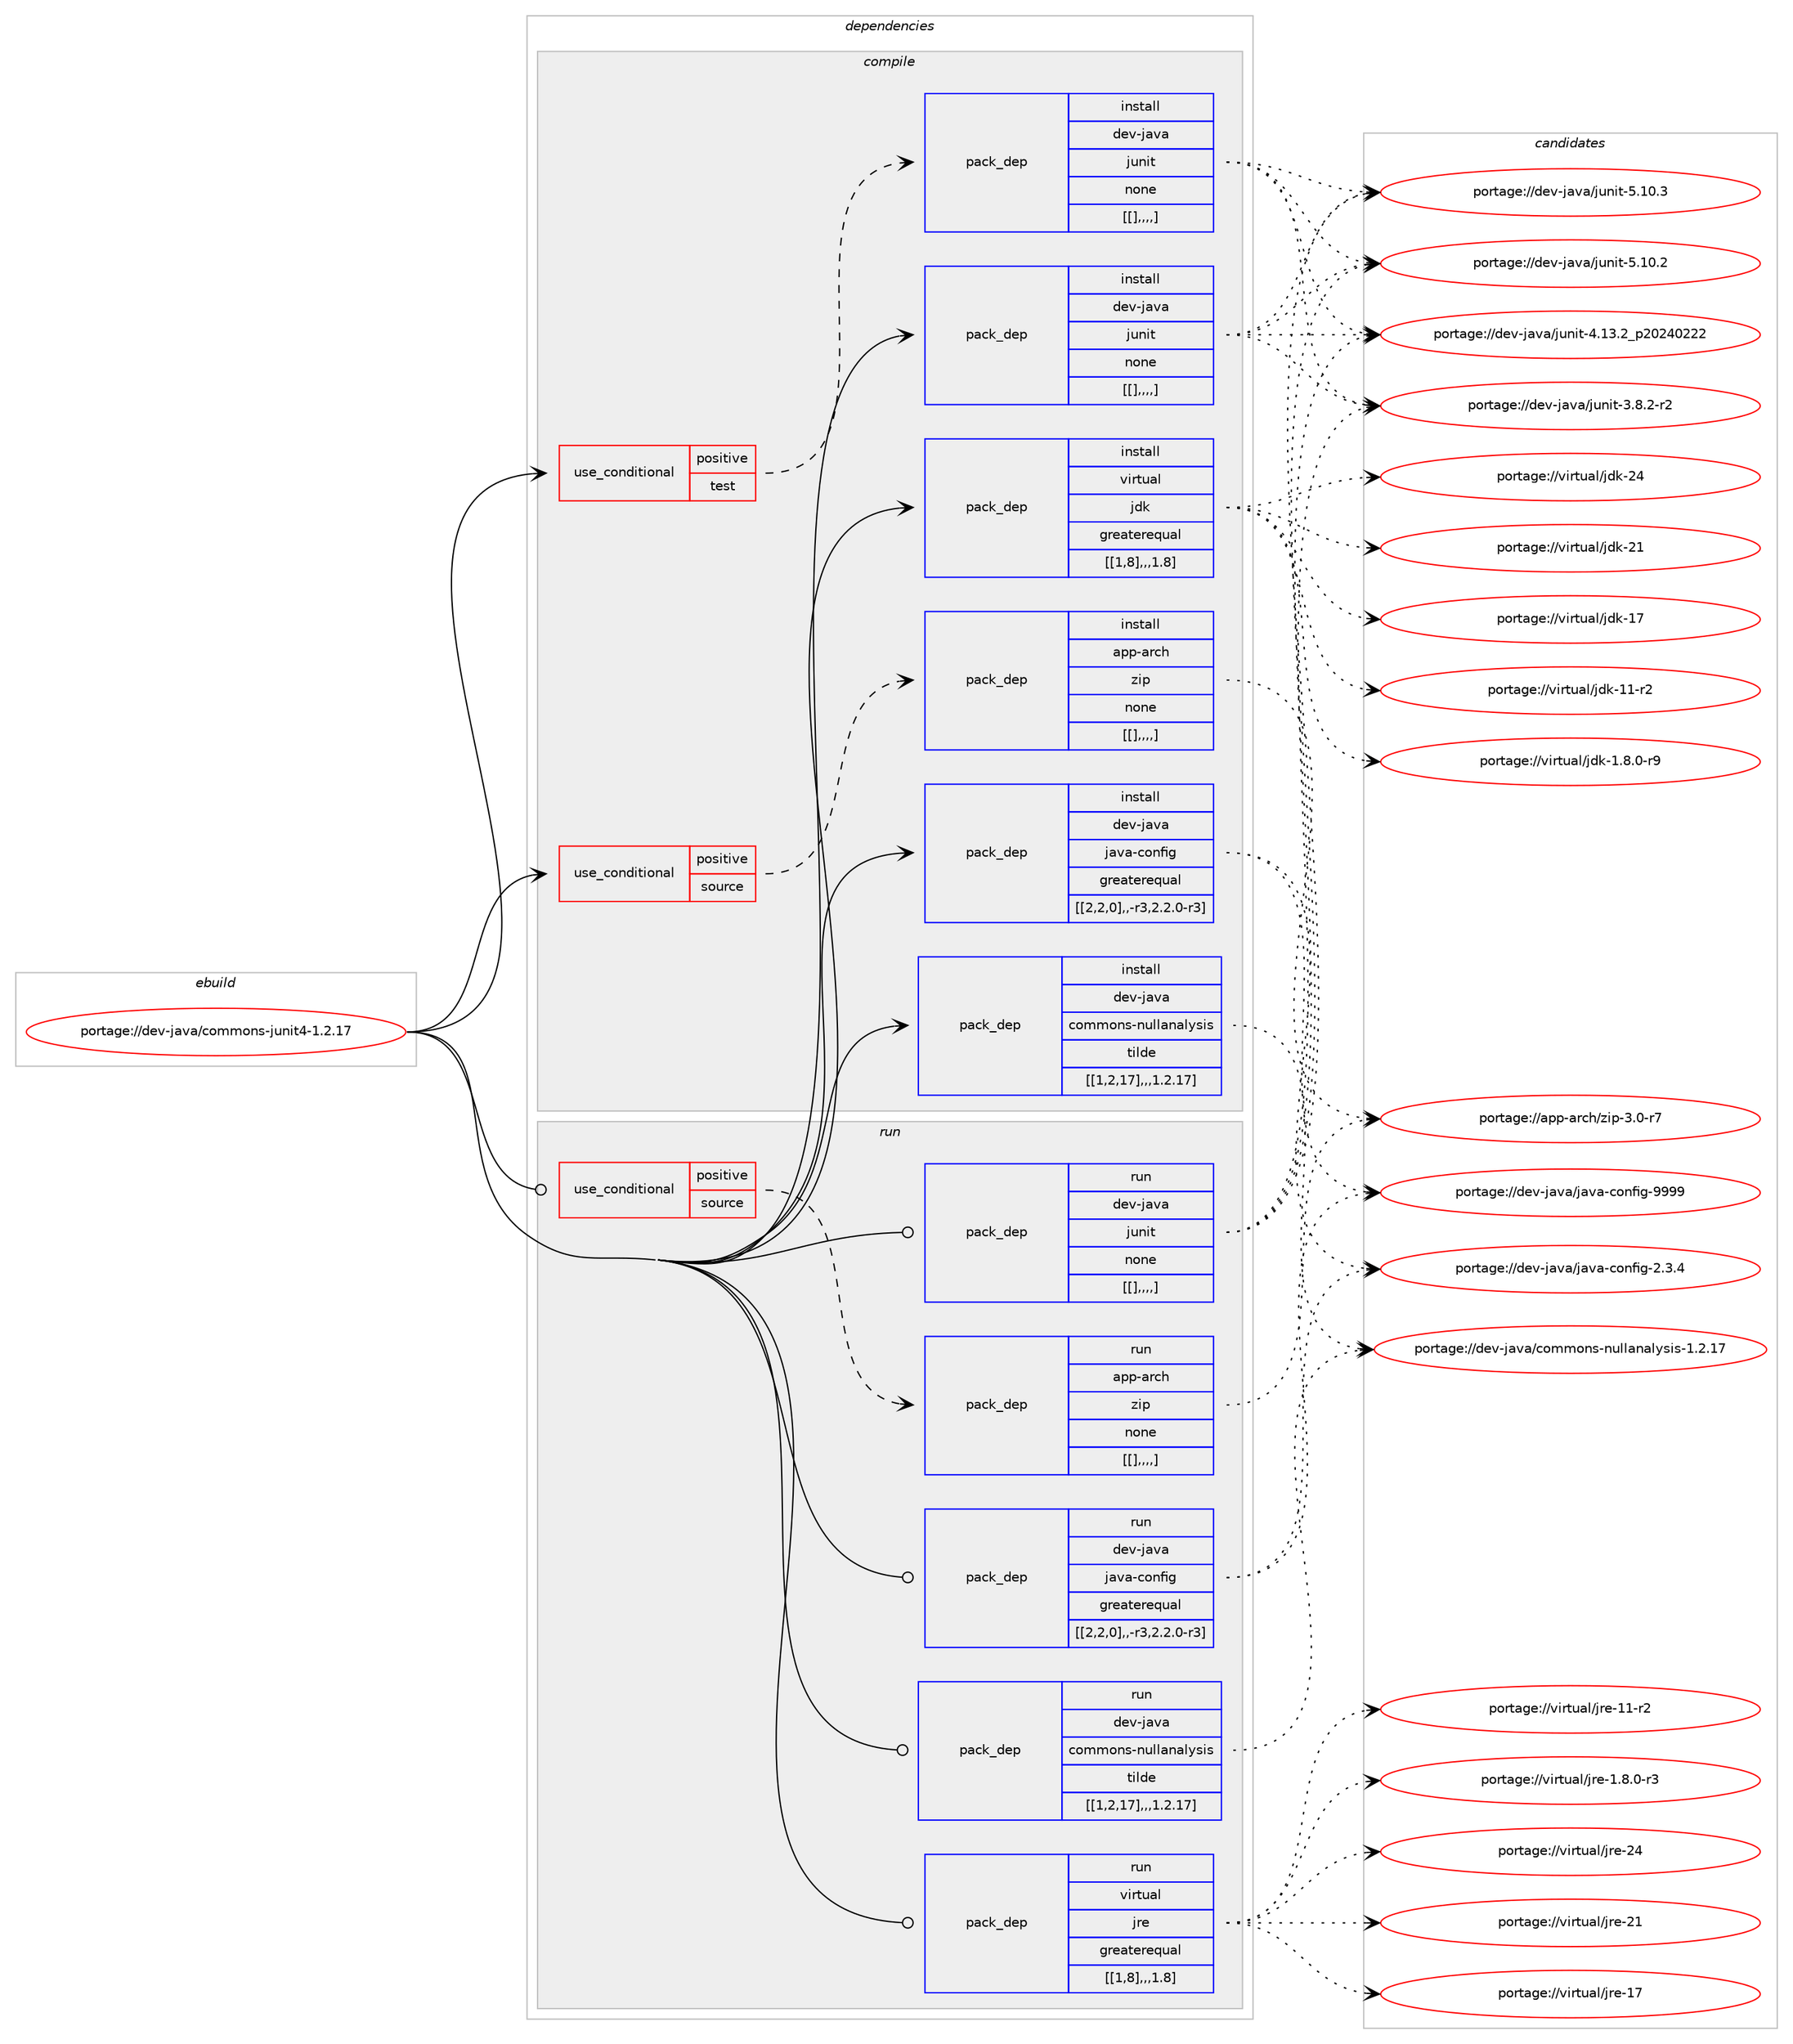 digraph prolog {

# *************
# Graph options
# *************

newrank=true;
concentrate=true;
compound=true;
graph [rankdir=LR,fontname=Helvetica,fontsize=10,ranksep=1.5];#, ranksep=2.5, nodesep=0.2];
edge  [arrowhead=vee];
node  [fontname=Helvetica,fontsize=10];

# **********
# The ebuild
# **********

subgraph cluster_leftcol {
color=gray;
label=<<i>ebuild</i>>;
id [label="portage://dev-java/commons-junit4-1.2.17", color=red, width=4, href="../dev-java/commons-junit4-1.2.17.svg"];
}

# ****************
# The dependencies
# ****************

subgraph cluster_midcol {
color=gray;
label=<<i>dependencies</i>>;
subgraph cluster_compile {
fillcolor="#eeeeee";
style=filled;
label=<<i>compile</i>>;
subgraph cond22030 {
dependency93883 [label=<<TABLE BORDER="0" CELLBORDER="1" CELLSPACING="0" CELLPADDING="4"><TR><TD ROWSPAN="3" CELLPADDING="10">use_conditional</TD></TR><TR><TD>positive</TD></TR><TR><TD>source</TD></TR></TABLE>>, shape=none, color=red];
subgraph pack70802 {
dependency93884 [label=<<TABLE BORDER="0" CELLBORDER="1" CELLSPACING="0" CELLPADDING="4" WIDTH="220"><TR><TD ROWSPAN="6" CELLPADDING="30">pack_dep</TD></TR><TR><TD WIDTH="110">install</TD></TR><TR><TD>app-arch</TD></TR><TR><TD>zip</TD></TR><TR><TD>none</TD></TR><TR><TD>[[],,,,]</TD></TR></TABLE>>, shape=none, color=blue];
}
dependency93883:e -> dependency93884:w [weight=20,style="dashed",arrowhead="vee"];
}
id:e -> dependency93883:w [weight=20,style="solid",arrowhead="vee"];
subgraph cond22031 {
dependency93885 [label=<<TABLE BORDER="0" CELLBORDER="1" CELLSPACING="0" CELLPADDING="4"><TR><TD ROWSPAN="3" CELLPADDING="10">use_conditional</TD></TR><TR><TD>positive</TD></TR><TR><TD>test</TD></TR></TABLE>>, shape=none, color=red];
subgraph pack70803 {
dependency93886 [label=<<TABLE BORDER="0" CELLBORDER="1" CELLSPACING="0" CELLPADDING="4" WIDTH="220"><TR><TD ROWSPAN="6" CELLPADDING="30">pack_dep</TD></TR><TR><TD WIDTH="110">install</TD></TR><TR><TD>dev-java</TD></TR><TR><TD>junit</TD></TR><TR><TD>none</TD></TR><TR><TD>[[],,,,]</TD></TR></TABLE>>, shape=none, color=blue];
}
dependency93885:e -> dependency93886:w [weight=20,style="dashed",arrowhead="vee"];
}
id:e -> dependency93885:w [weight=20,style="solid",arrowhead="vee"];
subgraph pack70804 {
dependency93887 [label=<<TABLE BORDER="0" CELLBORDER="1" CELLSPACING="0" CELLPADDING="4" WIDTH="220"><TR><TD ROWSPAN="6" CELLPADDING="30">pack_dep</TD></TR><TR><TD WIDTH="110">install</TD></TR><TR><TD>dev-java</TD></TR><TR><TD>commons-nullanalysis</TD></TR><TR><TD>tilde</TD></TR><TR><TD>[[1,2,17],,,1.2.17]</TD></TR></TABLE>>, shape=none, color=blue];
}
id:e -> dependency93887:w [weight=20,style="solid",arrowhead="vee"];
subgraph pack70805 {
dependency93888 [label=<<TABLE BORDER="0" CELLBORDER="1" CELLSPACING="0" CELLPADDING="4" WIDTH="220"><TR><TD ROWSPAN="6" CELLPADDING="30">pack_dep</TD></TR><TR><TD WIDTH="110">install</TD></TR><TR><TD>dev-java</TD></TR><TR><TD>java-config</TD></TR><TR><TD>greaterequal</TD></TR><TR><TD>[[2,2,0],,-r3,2.2.0-r3]</TD></TR></TABLE>>, shape=none, color=blue];
}
id:e -> dependency93888:w [weight=20,style="solid",arrowhead="vee"];
subgraph pack70806 {
dependency93889 [label=<<TABLE BORDER="0" CELLBORDER="1" CELLSPACING="0" CELLPADDING="4" WIDTH="220"><TR><TD ROWSPAN="6" CELLPADDING="30">pack_dep</TD></TR><TR><TD WIDTH="110">install</TD></TR><TR><TD>dev-java</TD></TR><TR><TD>junit</TD></TR><TR><TD>none</TD></TR><TR><TD>[[],,,,]</TD></TR></TABLE>>, shape=none, color=blue];
}
id:e -> dependency93889:w [weight=20,style="solid",arrowhead="vee"];
subgraph pack70807 {
dependency93890 [label=<<TABLE BORDER="0" CELLBORDER="1" CELLSPACING="0" CELLPADDING="4" WIDTH="220"><TR><TD ROWSPAN="6" CELLPADDING="30">pack_dep</TD></TR><TR><TD WIDTH="110">install</TD></TR><TR><TD>virtual</TD></TR><TR><TD>jdk</TD></TR><TR><TD>greaterequal</TD></TR><TR><TD>[[1,8],,,1.8]</TD></TR></TABLE>>, shape=none, color=blue];
}
id:e -> dependency93890:w [weight=20,style="solid",arrowhead="vee"];
}
subgraph cluster_compileandrun {
fillcolor="#eeeeee";
style=filled;
label=<<i>compile and run</i>>;
}
subgraph cluster_run {
fillcolor="#eeeeee";
style=filled;
label=<<i>run</i>>;
subgraph cond22032 {
dependency93891 [label=<<TABLE BORDER="0" CELLBORDER="1" CELLSPACING="0" CELLPADDING="4"><TR><TD ROWSPAN="3" CELLPADDING="10">use_conditional</TD></TR><TR><TD>positive</TD></TR><TR><TD>source</TD></TR></TABLE>>, shape=none, color=red];
subgraph pack70808 {
dependency93892 [label=<<TABLE BORDER="0" CELLBORDER="1" CELLSPACING="0" CELLPADDING="4" WIDTH="220"><TR><TD ROWSPAN="6" CELLPADDING="30">pack_dep</TD></TR><TR><TD WIDTH="110">run</TD></TR><TR><TD>app-arch</TD></TR><TR><TD>zip</TD></TR><TR><TD>none</TD></TR><TR><TD>[[],,,,]</TD></TR></TABLE>>, shape=none, color=blue];
}
dependency93891:e -> dependency93892:w [weight=20,style="dashed",arrowhead="vee"];
}
id:e -> dependency93891:w [weight=20,style="solid",arrowhead="odot"];
subgraph pack70809 {
dependency93893 [label=<<TABLE BORDER="0" CELLBORDER="1" CELLSPACING="0" CELLPADDING="4" WIDTH="220"><TR><TD ROWSPAN="6" CELLPADDING="30">pack_dep</TD></TR><TR><TD WIDTH="110">run</TD></TR><TR><TD>dev-java</TD></TR><TR><TD>commons-nullanalysis</TD></TR><TR><TD>tilde</TD></TR><TR><TD>[[1,2,17],,,1.2.17]</TD></TR></TABLE>>, shape=none, color=blue];
}
id:e -> dependency93893:w [weight=20,style="solid",arrowhead="odot"];
subgraph pack70810 {
dependency93894 [label=<<TABLE BORDER="0" CELLBORDER="1" CELLSPACING="0" CELLPADDING="4" WIDTH="220"><TR><TD ROWSPAN="6" CELLPADDING="30">pack_dep</TD></TR><TR><TD WIDTH="110">run</TD></TR><TR><TD>dev-java</TD></TR><TR><TD>java-config</TD></TR><TR><TD>greaterequal</TD></TR><TR><TD>[[2,2,0],,-r3,2.2.0-r3]</TD></TR></TABLE>>, shape=none, color=blue];
}
id:e -> dependency93894:w [weight=20,style="solid",arrowhead="odot"];
subgraph pack70811 {
dependency93895 [label=<<TABLE BORDER="0" CELLBORDER="1" CELLSPACING="0" CELLPADDING="4" WIDTH="220"><TR><TD ROWSPAN="6" CELLPADDING="30">pack_dep</TD></TR><TR><TD WIDTH="110">run</TD></TR><TR><TD>dev-java</TD></TR><TR><TD>junit</TD></TR><TR><TD>none</TD></TR><TR><TD>[[],,,,]</TD></TR></TABLE>>, shape=none, color=blue];
}
id:e -> dependency93895:w [weight=20,style="solid",arrowhead="odot"];
subgraph pack70812 {
dependency93896 [label=<<TABLE BORDER="0" CELLBORDER="1" CELLSPACING="0" CELLPADDING="4" WIDTH="220"><TR><TD ROWSPAN="6" CELLPADDING="30">pack_dep</TD></TR><TR><TD WIDTH="110">run</TD></TR><TR><TD>virtual</TD></TR><TR><TD>jre</TD></TR><TR><TD>greaterequal</TD></TR><TR><TD>[[1,8],,,1.8]</TD></TR></TABLE>>, shape=none, color=blue];
}
id:e -> dependency93896:w [weight=20,style="solid",arrowhead="odot"];
}
}

# **************
# The candidates
# **************

subgraph cluster_choices {
rank=same;
color=gray;
label=<<i>candidates</i>>;

subgraph choice70802 {
color=black;
nodesep=1;
choice9711211245971149910447122105112455146484511455 [label="portage://app-arch/zip-3.0-r7", color=red, width=4,href="../app-arch/zip-3.0-r7.svg"];
dependency93884:e -> choice9711211245971149910447122105112455146484511455:w [style=dotted,weight="100"];
}
subgraph choice70803 {
color=black;
nodesep=1;
choice1001011184510697118974710611711010511645534649484651 [label="portage://dev-java/junit-5.10.3", color=red, width=4,href="../dev-java/junit-5.10.3.svg"];
choice1001011184510697118974710611711010511645534649484650 [label="portage://dev-java/junit-5.10.2", color=red, width=4,href="../dev-java/junit-5.10.2.svg"];
choice1001011184510697118974710611711010511645524649514650951125048505248505050 [label="portage://dev-java/junit-4.13.2_p20240222", color=red, width=4,href="../dev-java/junit-4.13.2_p20240222.svg"];
choice100101118451069711897471061171101051164551465646504511450 [label="portage://dev-java/junit-3.8.2-r2", color=red, width=4,href="../dev-java/junit-3.8.2-r2.svg"];
dependency93886:e -> choice1001011184510697118974710611711010511645534649484651:w [style=dotted,weight="100"];
dependency93886:e -> choice1001011184510697118974710611711010511645534649484650:w [style=dotted,weight="100"];
dependency93886:e -> choice1001011184510697118974710611711010511645524649514650951125048505248505050:w [style=dotted,weight="100"];
dependency93886:e -> choice100101118451069711897471061171101051164551465646504511450:w [style=dotted,weight="100"];
}
subgraph choice70804 {
color=black;
nodesep=1;
choice100101118451069711897479911110910911111011545110117108108971109710812111510511545494650464955 [label="portage://dev-java/commons-nullanalysis-1.2.17", color=red, width=4,href="../dev-java/commons-nullanalysis-1.2.17.svg"];
dependency93887:e -> choice100101118451069711897479911110910911111011545110117108108971109710812111510511545494650464955:w [style=dotted,weight="100"];
}
subgraph choice70805 {
color=black;
nodesep=1;
choice10010111845106971189747106971189745991111101021051034557575757 [label="portage://dev-java/java-config-9999", color=red, width=4,href="../dev-java/java-config-9999.svg"];
choice1001011184510697118974710697118974599111110102105103455046514652 [label="portage://dev-java/java-config-2.3.4", color=red, width=4,href="../dev-java/java-config-2.3.4.svg"];
dependency93888:e -> choice10010111845106971189747106971189745991111101021051034557575757:w [style=dotted,weight="100"];
dependency93888:e -> choice1001011184510697118974710697118974599111110102105103455046514652:w [style=dotted,weight="100"];
}
subgraph choice70806 {
color=black;
nodesep=1;
choice1001011184510697118974710611711010511645534649484651 [label="portage://dev-java/junit-5.10.3", color=red, width=4,href="../dev-java/junit-5.10.3.svg"];
choice1001011184510697118974710611711010511645534649484650 [label="portage://dev-java/junit-5.10.2", color=red, width=4,href="../dev-java/junit-5.10.2.svg"];
choice1001011184510697118974710611711010511645524649514650951125048505248505050 [label="portage://dev-java/junit-4.13.2_p20240222", color=red, width=4,href="../dev-java/junit-4.13.2_p20240222.svg"];
choice100101118451069711897471061171101051164551465646504511450 [label="portage://dev-java/junit-3.8.2-r2", color=red, width=4,href="../dev-java/junit-3.8.2-r2.svg"];
dependency93889:e -> choice1001011184510697118974710611711010511645534649484651:w [style=dotted,weight="100"];
dependency93889:e -> choice1001011184510697118974710611711010511645534649484650:w [style=dotted,weight="100"];
dependency93889:e -> choice1001011184510697118974710611711010511645524649514650951125048505248505050:w [style=dotted,weight="100"];
dependency93889:e -> choice100101118451069711897471061171101051164551465646504511450:w [style=dotted,weight="100"];
}
subgraph choice70807 {
color=black;
nodesep=1;
choice1181051141161179710847106100107455052 [label="portage://virtual/jdk-24", color=red, width=4,href="../virtual/jdk-24.svg"];
choice1181051141161179710847106100107455049 [label="portage://virtual/jdk-21", color=red, width=4,href="../virtual/jdk-21.svg"];
choice1181051141161179710847106100107454955 [label="portage://virtual/jdk-17", color=red, width=4,href="../virtual/jdk-17.svg"];
choice11810511411611797108471061001074549494511450 [label="portage://virtual/jdk-11-r2", color=red, width=4,href="../virtual/jdk-11-r2.svg"];
choice11810511411611797108471061001074549465646484511457 [label="portage://virtual/jdk-1.8.0-r9", color=red, width=4,href="../virtual/jdk-1.8.0-r9.svg"];
dependency93890:e -> choice1181051141161179710847106100107455052:w [style=dotted,weight="100"];
dependency93890:e -> choice1181051141161179710847106100107455049:w [style=dotted,weight="100"];
dependency93890:e -> choice1181051141161179710847106100107454955:w [style=dotted,weight="100"];
dependency93890:e -> choice11810511411611797108471061001074549494511450:w [style=dotted,weight="100"];
dependency93890:e -> choice11810511411611797108471061001074549465646484511457:w [style=dotted,weight="100"];
}
subgraph choice70808 {
color=black;
nodesep=1;
choice9711211245971149910447122105112455146484511455 [label="portage://app-arch/zip-3.0-r7", color=red, width=4,href="../app-arch/zip-3.0-r7.svg"];
dependency93892:e -> choice9711211245971149910447122105112455146484511455:w [style=dotted,weight="100"];
}
subgraph choice70809 {
color=black;
nodesep=1;
choice100101118451069711897479911110910911111011545110117108108971109710812111510511545494650464955 [label="portage://dev-java/commons-nullanalysis-1.2.17", color=red, width=4,href="../dev-java/commons-nullanalysis-1.2.17.svg"];
dependency93893:e -> choice100101118451069711897479911110910911111011545110117108108971109710812111510511545494650464955:w [style=dotted,weight="100"];
}
subgraph choice70810 {
color=black;
nodesep=1;
choice10010111845106971189747106971189745991111101021051034557575757 [label="portage://dev-java/java-config-9999", color=red, width=4,href="../dev-java/java-config-9999.svg"];
choice1001011184510697118974710697118974599111110102105103455046514652 [label="portage://dev-java/java-config-2.3.4", color=red, width=4,href="../dev-java/java-config-2.3.4.svg"];
dependency93894:e -> choice10010111845106971189747106971189745991111101021051034557575757:w [style=dotted,weight="100"];
dependency93894:e -> choice1001011184510697118974710697118974599111110102105103455046514652:w [style=dotted,weight="100"];
}
subgraph choice70811 {
color=black;
nodesep=1;
choice1001011184510697118974710611711010511645534649484651 [label="portage://dev-java/junit-5.10.3", color=red, width=4,href="../dev-java/junit-5.10.3.svg"];
choice1001011184510697118974710611711010511645534649484650 [label="portage://dev-java/junit-5.10.2", color=red, width=4,href="../dev-java/junit-5.10.2.svg"];
choice1001011184510697118974710611711010511645524649514650951125048505248505050 [label="portage://dev-java/junit-4.13.2_p20240222", color=red, width=4,href="../dev-java/junit-4.13.2_p20240222.svg"];
choice100101118451069711897471061171101051164551465646504511450 [label="portage://dev-java/junit-3.8.2-r2", color=red, width=4,href="../dev-java/junit-3.8.2-r2.svg"];
dependency93895:e -> choice1001011184510697118974710611711010511645534649484651:w [style=dotted,weight="100"];
dependency93895:e -> choice1001011184510697118974710611711010511645534649484650:w [style=dotted,weight="100"];
dependency93895:e -> choice1001011184510697118974710611711010511645524649514650951125048505248505050:w [style=dotted,weight="100"];
dependency93895:e -> choice100101118451069711897471061171101051164551465646504511450:w [style=dotted,weight="100"];
}
subgraph choice70812 {
color=black;
nodesep=1;
choice1181051141161179710847106114101455052 [label="portage://virtual/jre-24", color=red, width=4,href="../virtual/jre-24.svg"];
choice1181051141161179710847106114101455049 [label="portage://virtual/jre-21", color=red, width=4,href="../virtual/jre-21.svg"];
choice1181051141161179710847106114101454955 [label="portage://virtual/jre-17", color=red, width=4,href="../virtual/jre-17.svg"];
choice11810511411611797108471061141014549494511450 [label="portage://virtual/jre-11-r2", color=red, width=4,href="../virtual/jre-11-r2.svg"];
choice11810511411611797108471061141014549465646484511451 [label="portage://virtual/jre-1.8.0-r3", color=red, width=4,href="../virtual/jre-1.8.0-r3.svg"];
dependency93896:e -> choice1181051141161179710847106114101455052:w [style=dotted,weight="100"];
dependency93896:e -> choice1181051141161179710847106114101455049:w [style=dotted,weight="100"];
dependency93896:e -> choice1181051141161179710847106114101454955:w [style=dotted,weight="100"];
dependency93896:e -> choice11810511411611797108471061141014549494511450:w [style=dotted,weight="100"];
dependency93896:e -> choice11810511411611797108471061141014549465646484511451:w [style=dotted,weight="100"];
}
}

}
